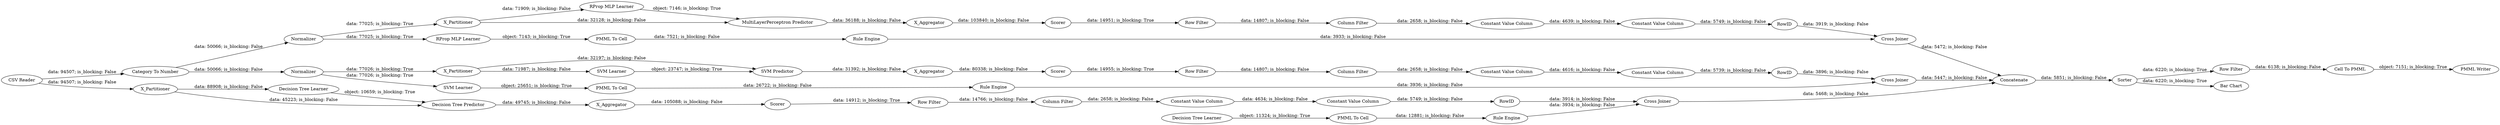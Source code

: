 digraph {
	"2877132972572015126_294" [label="Column Filter"]
	"6010944468264527432_39" [label=Normalizer]
	"6933692055918597301_54" [label="Cell To PMML"]
	"6933692055918597301_62" [label="CSV Reader"]
	"-5202663214203149346_31" [label="Decision Tree Learner"]
	"6010944468264527432_38" [label="Cross Joiner"]
	"-363460882356656486_293" [label=RowID]
	"6933692055918597301_53" [label="Row Filter"]
	"2302594634191138572_34" [label="Rule Engine"]
	"6933692055918597301_58" [label="Category To Number"]
	"850437974293145353_294" [label="Column Filter"]
	"6933692055918597301_61" [label="PMML Writer"]
	"850437974293145353_292" [label="Constant Value Column"]
	"4901132393511609040_32" [label="SVM Predictor"]
	"6933692055918597301_59" [label="Bar Chart"]
	"6010944468264527432_31" [label="RProp MLP Learner"]
	"-363460882356656486_290" [label="Constant Value Column"]
	"2302594634191138572_28" [label="PMML To Cell"]
	"6010944468264527432_32" [label="MultiLayerPerceptron Predictor"]
	"-363460882356656486_9" [label="Row Filter"]
	"6010944468264527432_2" [label=X_Partitioner]
	"-7252457190932309155_34" [label="Rule Engine"]
	"4901132393511609040_31" [label="SVM Learner"]
	"4901132393511609040_39" [label="Cross Joiner"]
	"2877132972572015126_9" [label="Row Filter"]
	"850437974293145353_290" [label="Constant Value Column"]
	"2877132972572015126_293" [label=RowID]
	"2302594634191138572_33" [label="Decision Tree Learner"]
	"850437974293145353_293" [label=RowID]
	"6933692055918597301_60" [label=Concatenate]
	"6560094587764897232_35" [label="Rule Engine"]
	"850437974293145353_9" [label="Row Filter"]
	"4901132393511609040_2" [label=X_Partitioner]
	"2877132972572015126_290" [label="Constant Value Column"]
	"4901132393511609040_40" [label=Normalizer]
	"2877132972572015126_292" [label="Constant Value Column"]
	"-363460882356656486_292" [label="Constant Value Column"]
	"-5202663214203149346_38" [label="Cross Joiner"]
	"6010944468264527432_7" [label=X_Aggregator]
	"6010944468264527432_40" [label=Scorer]
	"-363460882356656486_294" [label="Column Filter"]
	"6560094587764897232_34" [label="PMML To Cell"]
	"-5202663214203149346_32" [label="Decision Tree Predictor"]
	"-5202663214203149346_7" [label=X_Aggregator]
	"4901132393511609040_41" [label=Scorer]
	"-5202663214203149346_2" [label=X_Partitioner]
	"4901132393511609040_7" [label=X_Aggregator]
	"6560094587764897232_33" [label="SVM Learner"]
	"-7252457190932309155_22" [label="PMML To Cell"]
	"6933692055918597301_52" [label=Sorter]
	"-7252457190932309155_35" [label="RProp MLP Learner"]
	"-5202663214203149346_39" [label=Scorer]
	"-7252457190932309155_22" -> "-7252457190932309155_34" [label="data: 7521; is_blocking: False"]
	"-5202663214203149346_7" -> "-5202663214203149346_39" [label="data: 105088; is_blocking: False"]
	"6933692055918597301_52" -> "6933692055918597301_53" [label="data: 6220; is_blocking: True"]
	"850437974293145353_293" -> "6010944468264527432_38" [label="data: 3919; is_blocking: False"]
	"-7252457190932309155_34" -> "6010944468264527432_38" [label="data: 3933; is_blocking: False"]
	"6560094587764897232_34" -> "6560094587764897232_35" [label="data: 26722; is_blocking: False"]
	"-5202663214203149346_39" -> "2877132972572015126_9" [label="data: 14912; is_blocking: True"]
	"4901132393511609040_2" -> "4901132393511609040_31" [label="data: 71987; is_blocking: False"]
	"-7252457190932309155_35" -> "-7252457190932309155_22" [label="object: 7143; is_blocking: True"]
	"6560094587764897232_35" -> "4901132393511609040_39" [label="data: 3936; is_blocking: False"]
	"2877132972572015126_292" -> "2877132972572015126_293" [label="data: 5749; is_blocking: False"]
	"4901132393511609040_39" -> "6933692055918597301_60" [label="data: 5447; is_blocking: False"]
	"2302594634191138572_33" -> "2302594634191138572_28" [label="object: 11324; is_blocking: True"]
	"4901132393511609040_40" -> "6560094587764897232_33" [label="data: 77026; is_blocking: True"]
	"6933692055918597301_52" -> "6933692055918597301_59" [label="data: 6220; is_blocking: True"]
	"6010944468264527432_38" -> "6933692055918597301_60" [label="data: 5472; is_blocking: False"]
	"2877132972572015126_294" -> "2877132972572015126_290" [label="data: 2658; is_blocking: False"]
	"850437974293145353_292" -> "850437974293145353_293" [label="data: 5749; is_blocking: False"]
	"-363460882356656486_293" -> "4901132393511609040_39" [label="data: 3896; is_blocking: False"]
	"6010944468264527432_39" -> "6010944468264527432_2" [label="data: 77025; is_blocking: True"]
	"2877132972572015126_293" -> "-5202663214203149346_38" [label="data: 3914; is_blocking: False"]
	"-5202663214203149346_38" -> "6933692055918597301_60" [label="data: 5468; is_blocking: False"]
	"6933692055918597301_58" -> "4901132393511609040_40" [label="data: 50066; is_blocking: False"]
	"-363460882356656486_294" -> "-363460882356656486_290" [label="data: 2658; is_blocking: False"]
	"-5202663214203149346_31" -> "-5202663214203149346_32" [label="object: 10659; is_blocking: True"]
	"2877132972572015126_290" -> "2877132972572015126_292" [label="data: 4634; is_blocking: False"]
	"850437974293145353_9" -> "850437974293145353_294" [label="data: 14807; is_blocking: False"]
	"-363460882356656486_9" -> "-363460882356656486_294" [label="data: 14807; is_blocking: False"]
	"4901132393511609040_41" -> "-363460882356656486_9" [label="data: 14955; is_blocking: True"]
	"2302594634191138572_34" -> "-5202663214203149346_38" [label="data: 3934; is_blocking: False"]
	"2877132972572015126_9" -> "2877132972572015126_294" [label="data: 14766; is_blocking: False"]
	"4901132393511609040_7" -> "4901132393511609040_41" [label="data: 80338; is_blocking: False"]
	"-5202663214203149346_2" -> "-5202663214203149346_31" [label="data: 88908; is_blocking: False"]
	"-5202663214203149346_2" -> "-5202663214203149346_32" [label="data: 45223; is_blocking: False"]
	"6933692055918597301_62" -> "6933692055918597301_58" [label="data: 94507; is_blocking: False"]
	"6933692055918597301_53" -> "6933692055918597301_54" [label="data: 6138; is_blocking: False"]
	"4901132393511609040_40" -> "4901132393511609040_2" [label="data: 77026; is_blocking: True"]
	"850437974293145353_294" -> "850437974293145353_290" [label="data: 2658; is_blocking: False"]
	"6010944468264527432_32" -> "6010944468264527432_7" [label="data: 36188; is_blocking: False"]
	"6010944468264527432_7" -> "6010944468264527432_40" [label="data: 103840; is_blocking: False"]
	"6010944468264527432_39" -> "-7252457190932309155_35" [label="data: 77025; is_blocking: True"]
	"4901132393511609040_31" -> "4901132393511609040_32" [label="object: 23747; is_blocking: True"]
	"2302594634191138572_28" -> "2302594634191138572_34" [label="data: 12881; is_blocking: False"]
	"6933692055918597301_58" -> "6010944468264527432_39" [label="data: 50066; is_blocking: False"]
	"6010944468264527432_2" -> "6010944468264527432_31" [label="data: 71909; is_blocking: False"]
	"6010944468264527432_31" -> "6010944468264527432_32" [label="object: 7146; is_blocking: True"]
	"6010944468264527432_2" -> "6010944468264527432_32" [label="data: 32128; is_blocking: False"]
	"6933692055918597301_60" -> "6933692055918597301_52" [label="data: 5851; is_blocking: False"]
	"4901132393511609040_32" -> "4901132393511609040_7" [label="data: 31392; is_blocking: False"]
	"-363460882356656486_292" -> "-363460882356656486_293" [label="data: 5739; is_blocking: False"]
	"6010944468264527432_40" -> "850437974293145353_9" [label="data: 14951; is_blocking: True"]
	"6560094587764897232_33" -> "6560094587764897232_34" [label="object: 25651; is_blocking: True"]
	"-363460882356656486_290" -> "-363460882356656486_292" [label="data: 4616; is_blocking: False"]
	"4901132393511609040_2" -> "4901132393511609040_32" [label="data: 32197; is_blocking: False"]
	"6933692055918597301_54" -> "6933692055918597301_61" [label="object: 7151; is_blocking: True"]
	"6933692055918597301_62" -> "-5202663214203149346_2" [label="data: 94507; is_blocking: False"]
	"850437974293145353_290" -> "850437974293145353_292" [label="data: 4639; is_blocking: False"]
	"-5202663214203149346_32" -> "-5202663214203149346_7" [label="data: 49745; is_blocking: False"]
	rankdir=LR
}
